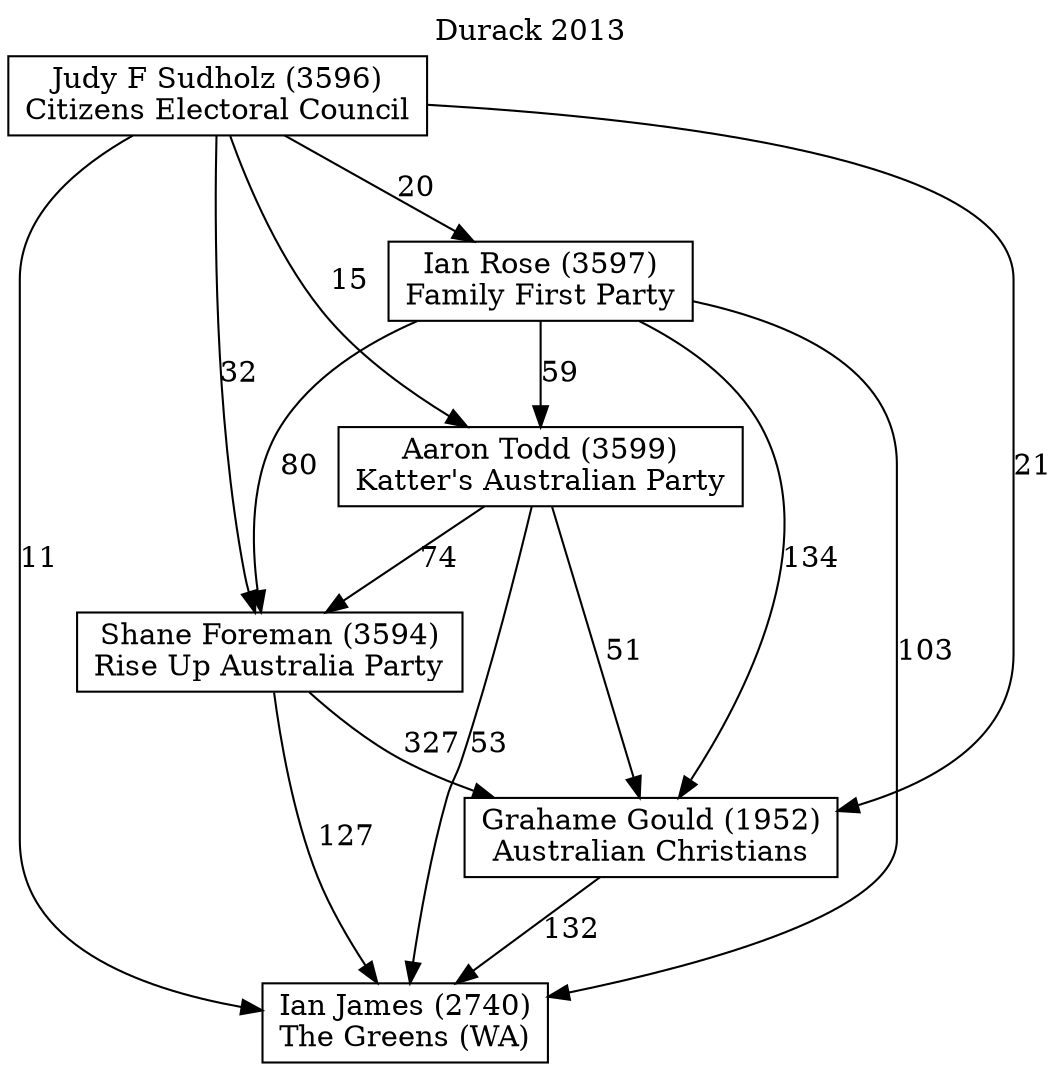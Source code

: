 // House preference flow
digraph "Ian James (2740)_Durack_2013" {
	graph [label="Durack 2013" labelloc=t mclimit=10]
	node [shape=box]
	"Ian James (2740)" [label="Ian James (2740)
The Greens (WA)"]
	"Grahame Gould (1952)" [label="Grahame Gould (1952)
Australian Christians"]
	"Shane Foreman (3594)" [label="Shane Foreman (3594)
Rise Up Australia Party"]
	"Aaron Todd (3599)" [label="Aaron Todd (3599)
Katter's Australian Party"]
	"Ian Rose (3597)" [label="Ian Rose (3597)
Family First Party"]
	"Judy F Sudholz (3596)" [label="Judy F Sudholz (3596)
Citizens Electoral Council"]
	"Ian James (2740)" [label="Ian James (2740)
The Greens (WA)"]
	"Shane Foreman (3594)" [label="Shane Foreman (3594)
Rise Up Australia Party"]
	"Aaron Todd (3599)" [label="Aaron Todd (3599)
Katter's Australian Party"]
	"Ian Rose (3597)" [label="Ian Rose (3597)
Family First Party"]
	"Judy F Sudholz (3596)" [label="Judy F Sudholz (3596)
Citizens Electoral Council"]
	"Ian James (2740)" [label="Ian James (2740)
The Greens (WA)"]
	"Aaron Todd (3599)" [label="Aaron Todd (3599)
Katter's Australian Party"]
	"Ian Rose (3597)" [label="Ian Rose (3597)
Family First Party"]
	"Judy F Sudholz (3596)" [label="Judy F Sudholz (3596)
Citizens Electoral Council"]
	"Ian James (2740)" [label="Ian James (2740)
The Greens (WA)"]
	"Ian Rose (3597)" [label="Ian Rose (3597)
Family First Party"]
	"Judy F Sudholz (3596)" [label="Judy F Sudholz (3596)
Citizens Electoral Council"]
	"Ian James (2740)" [label="Ian James (2740)
The Greens (WA)"]
	"Judy F Sudholz (3596)" [label="Judy F Sudholz (3596)
Citizens Electoral Council"]
	"Judy F Sudholz (3596)" [label="Judy F Sudholz (3596)
Citizens Electoral Council"]
	"Ian Rose (3597)" [label="Ian Rose (3597)
Family First Party"]
	"Judy F Sudholz (3596)" [label="Judy F Sudholz (3596)
Citizens Electoral Council"]
	"Judy F Sudholz (3596)" [label="Judy F Sudholz (3596)
Citizens Electoral Council"]
	"Aaron Todd (3599)" [label="Aaron Todd (3599)
Katter's Australian Party"]
	"Ian Rose (3597)" [label="Ian Rose (3597)
Family First Party"]
	"Judy F Sudholz (3596)" [label="Judy F Sudholz (3596)
Citizens Electoral Council"]
	"Aaron Todd (3599)" [label="Aaron Todd (3599)
Katter's Australian Party"]
	"Judy F Sudholz (3596)" [label="Judy F Sudholz (3596)
Citizens Electoral Council"]
	"Judy F Sudholz (3596)" [label="Judy F Sudholz (3596)
Citizens Electoral Council"]
	"Ian Rose (3597)" [label="Ian Rose (3597)
Family First Party"]
	"Judy F Sudholz (3596)" [label="Judy F Sudholz (3596)
Citizens Electoral Council"]
	"Judy F Sudholz (3596)" [label="Judy F Sudholz (3596)
Citizens Electoral Council"]
	"Shane Foreman (3594)" [label="Shane Foreman (3594)
Rise Up Australia Party"]
	"Aaron Todd (3599)" [label="Aaron Todd (3599)
Katter's Australian Party"]
	"Ian Rose (3597)" [label="Ian Rose (3597)
Family First Party"]
	"Judy F Sudholz (3596)" [label="Judy F Sudholz (3596)
Citizens Electoral Council"]
	"Shane Foreman (3594)" [label="Shane Foreman (3594)
Rise Up Australia Party"]
	"Ian Rose (3597)" [label="Ian Rose (3597)
Family First Party"]
	"Judy F Sudholz (3596)" [label="Judy F Sudholz (3596)
Citizens Electoral Council"]
	"Shane Foreman (3594)" [label="Shane Foreman (3594)
Rise Up Australia Party"]
	"Judy F Sudholz (3596)" [label="Judy F Sudholz (3596)
Citizens Electoral Council"]
	"Judy F Sudholz (3596)" [label="Judy F Sudholz (3596)
Citizens Electoral Council"]
	"Ian Rose (3597)" [label="Ian Rose (3597)
Family First Party"]
	"Judy F Sudholz (3596)" [label="Judy F Sudholz (3596)
Citizens Electoral Council"]
	"Judy F Sudholz (3596)" [label="Judy F Sudholz (3596)
Citizens Electoral Council"]
	"Aaron Todd (3599)" [label="Aaron Todd (3599)
Katter's Australian Party"]
	"Ian Rose (3597)" [label="Ian Rose (3597)
Family First Party"]
	"Judy F Sudholz (3596)" [label="Judy F Sudholz (3596)
Citizens Electoral Council"]
	"Aaron Todd (3599)" [label="Aaron Todd (3599)
Katter's Australian Party"]
	"Judy F Sudholz (3596)" [label="Judy F Sudholz (3596)
Citizens Electoral Council"]
	"Judy F Sudholz (3596)" [label="Judy F Sudholz (3596)
Citizens Electoral Council"]
	"Ian Rose (3597)" [label="Ian Rose (3597)
Family First Party"]
	"Judy F Sudholz (3596)" [label="Judy F Sudholz (3596)
Citizens Electoral Council"]
	"Judy F Sudholz (3596)" [label="Judy F Sudholz (3596)
Citizens Electoral Council"]
	"Grahame Gould (1952)" [label="Grahame Gould (1952)
Australian Christians"]
	"Shane Foreman (3594)" [label="Shane Foreman (3594)
Rise Up Australia Party"]
	"Aaron Todd (3599)" [label="Aaron Todd (3599)
Katter's Australian Party"]
	"Ian Rose (3597)" [label="Ian Rose (3597)
Family First Party"]
	"Judy F Sudholz (3596)" [label="Judy F Sudholz (3596)
Citizens Electoral Council"]
	"Grahame Gould (1952)" [label="Grahame Gould (1952)
Australian Christians"]
	"Aaron Todd (3599)" [label="Aaron Todd (3599)
Katter's Australian Party"]
	"Ian Rose (3597)" [label="Ian Rose (3597)
Family First Party"]
	"Judy F Sudholz (3596)" [label="Judy F Sudholz (3596)
Citizens Electoral Council"]
	"Grahame Gould (1952)" [label="Grahame Gould (1952)
Australian Christians"]
	"Ian Rose (3597)" [label="Ian Rose (3597)
Family First Party"]
	"Judy F Sudholz (3596)" [label="Judy F Sudholz (3596)
Citizens Electoral Council"]
	"Grahame Gould (1952)" [label="Grahame Gould (1952)
Australian Christians"]
	"Judy F Sudholz (3596)" [label="Judy F Sudholz (3596)
Citizens Electoral Council"]
	"Judy F Sudholz (3596)" [label="Judy F Sudholz (3596)
Citizens Electoral Council"]
	"Ian Rose (3597)" [label="Ian Rose (3597)
Family First Party"]
	"Judy F Sudholz (3596)" [label="Judy F Sudholz (3596)
Citizens Electoral Council"]
	"Judy F Sudholz (3596)" [label="Judy F Sudholz (3596)
Citizens Electoral Council"]
	"Aaron Todd (3599)" [label="Aaron Todd (3599)
Katter's Australian Party"]
	"Ian Rose (3597)" [label="Ian Rose (3597)
Family First Party"]
	"Judy F Sudholz (3596)" [label="Judy F Sudholz (3596)
Citizens Electoral Council"]
	"Aaron Todd (3599)" [label="Aaron Todd (3599)
Katter's Australian Party"]
	"Judy F Sudholz (3596)" [label="Judy F Sudholz (3596)
Citizens Electoral Council"]
	"Judy F Sudholz (3596)" [label="Judy F Sudholz (3596)
Citizens Electoral Council"]
	"Ian Rose (3597)" [label="Ian Rose (3597)
Family First Party"]
	"Judy F Sudholz (3596)" [label="Judy F Sudholz (3596)
Citizens Electoral Council"]
	"Judy F Sudholz (3596)" [label="Judy F Sudholz (3596)
Citizens Electoral Council"]
	"Shane Foreman (3594)" [label="Shane Foreman (3594)
Rise Up Australia Party"]
	"Aaron Todd (3599)" [label="Aaron Todd (3599)
Katter's Australian Party"]
	"Ian Rose (3597)" [label="Ian Rose (3597)
Family First Party"]
	"Judy F Sudholz (3596)" [label="Judy F Sudholz (3596)
Citizens Electoral Council"]
	"Shane Foreman (3594)" [label="Shane Foreman (3594)
Rise Up Australia Party"]
	"Ian Rose (3597)" [label="Ian Rose (3597)
Family First Party"]
	"Judy F Sudholz (3596)" [label="Judy F Sudholz (3596)
Citizens Electoral Council"]
	"Shane Foreman (3594)" [label="Shane Foreman (3594)
Rise Up Australia Party"]
	"Judy F Sudholz (3596)" [label="Judy F Sudholz (3596)
Citizens Electoral Council"]
	"Judy F Sudholz (3596)" [label="Judy F Sudholz (3596)
Citizens Electoral Council"]
	"Ian Rose (3597)" [label="Ian Rose (3597)
Family First Party"]
	"Judy F Sudholz (3596)" [label="Judy F Sudholz (3596)
Citizens Electoral Council"]
	"Judy F Sudholz (3596)" [label="Judy F Sudholz (3596)
Citizens Electoral Council"]
	"Aaron Todd (3599)" [label="Aaron Todd (3599)
Katter's Australian Party"]
	"Ian Rose (3597)" [label="Ian Rose (3597)
Family First Party"]
	"Judy F Sudholz (3596)" [label="Judy F Sudholz (3596)
Citizens Electoral Council"]
	"Aaron Todd (3599)" [label="Aaron Todd (3599)
Katter's Australian Party"]
	"Judy F Sudholz (3596)" [label="Judy F Sudholz (3596)
Citizens Electoral Council"]
	"Judy F Sudholz (3596)" [label="Judy F Sudholz (3596)
Citizens Electoral Council"]
	"Ian Rose (3597)" [label="Ian Rose (3597)
Family First Party"]
	"Judy F Sudholz (3596)" [label="Judy F Sudholz (3596)
Citizens Electoral Council"]
	"Judy F Sudholz (3596)" [label="Judy F Sudholz (3596)
Citizens Electoral Council"]
	"Grahame Gould (1952)" -> "Ian James (2740)" [label=132]
	"Shane Foreman (3594)" -> "Grahame Gould (1952)" [label=327]
	"Aaron Todd (3599)" -> "Shane Foreman (3594)" [label=74]
	"Ian Rose (3597)" -> "Aaron Todd (3599)" [label=59]
	"Judy F Sudholz (3596)" -> "Ian Rose (3597)" [label=20]
	"Shane Foreman (3594)" -> "Ian James (2740)" [label=127]
	"Aaron Todd (3599)" -> "Ian James (2740)" [label=53]
	"Ian Rose (3597)" -> "Ian James (2740)" [label=103]
	"Judy F Sudholz (3596)" -> "Ian James (2740)" [label=11]
	"Judy F Sudholz (3596)" -> "Aaron Todd (3599)" [label=15]
	"Ian Rose (3597)" -> "Shane Foreman (3594)" [label=80]
	"Judy F Sudholz (3596)" -> "Shane Foreman (3594)" [label=32]
	"Aaron Todd (3599)" -> "Grahame Gould (1952)" [label=51]
	"Ian Rose (3597)" -> "Grahame Gould (1952)" [label=134]
	"Judy F Sudholz (3596)" -> "Grahame Gould (1952)" [label=21]
}
